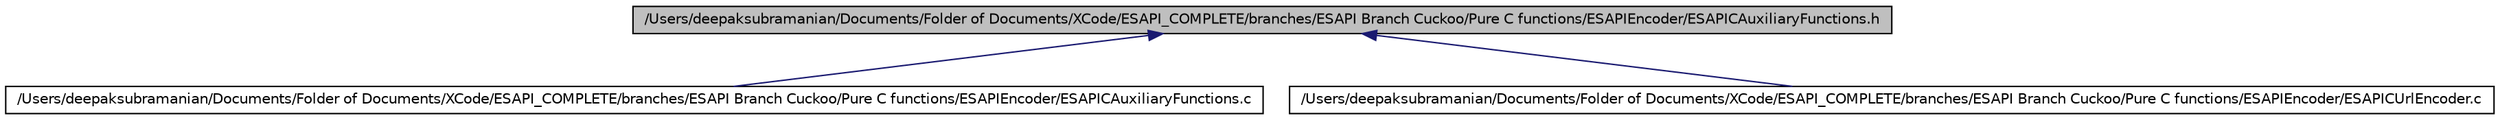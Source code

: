 digraph G
{
  edge [fontname="Helvetica",fontsize="10",labelfontname="Helvetica",labelfontsize="10"];
  node [fontname="Helvetica",fontsize="10",shape=record];
  Node1 [label="/Users/deepaksubramanian/Documents/Folder of Documents/XCode/ESAPI_COMPLETE/branches/ESAPI Branch Cuckoo/Pure C functions/ESAPIEncoder/ESAPICAuxiliaryFunctions.h",height=0.2,width=0.4,color="black", fillcolor="grey75", style="filled" fontcolor="black"];
  Node1 -> Node2 [dir=back,color="midnightblue",fontsize="10",style="solid"];
  Node2 [label="/Users/deepaksubramanian/Documents/Folder of Documents/XCode/ESAPI_COMPLETE/branches/ESAPI Branch Cuckoo/Pure C functions/ESAPIEncoder/ESAPICAuxiliaryFunctions.c",height=0.2,width=0.4,color="black", fillcolor="white", style="filled",URL="$_e_s_a_p_i_c_auxiliary_functions_8c.html"];
  Node1 -> Node3 [dir=back,color="midnightblue",fontsize="10",style="solid"];
  Node3 [label="/Users/deepaksubramanian/Documents/Folder of Documents/XCode/ESAPI_COMPLETE/branches/ESAPI Branch Cuckoo/Pure C functions/ESAPIEncoder/ESAPICUrlEncoder.c",height=0.2,width=0.4,color="black", fillcolor="white", style="filled",URL="$_e_s_a_p_i_c_url_encoder_8c.html"];
}
